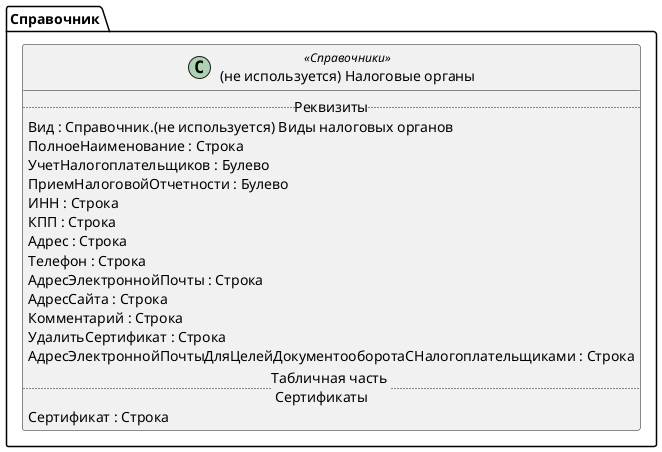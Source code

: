 ﻿@startuml УдалитьНалоговыеОрганы
'!include templates.wsd
'..\include templates.wsd
class Справочник.УдалитьНалоговыеОрганы as "(не используется) Налоговые органы" <<Справочники>>
{
..Реквизиты..
Вид : Справочник.(не используется) Виды налоговых органов
ПолноеНаименование : Строка
УчетНалогоплательщиков : Булево
ПриемНалоговойОтчетности : Булево
ИНН : Строка
КПП : Строка
Адрес : Строка
Телефон : Строка
АдресЭлектроннойПочты : Строка
АдресСайта : Строка
Комментарий : Строка
УдалитьСертификат : Строка
АдресЭлектроннойПочтыДляЦелейДокументооборотаСНалогоплательщиками : Строка
..Табличная часть \n Сертификаты..
Сертификат : Строка
}
@enduml
